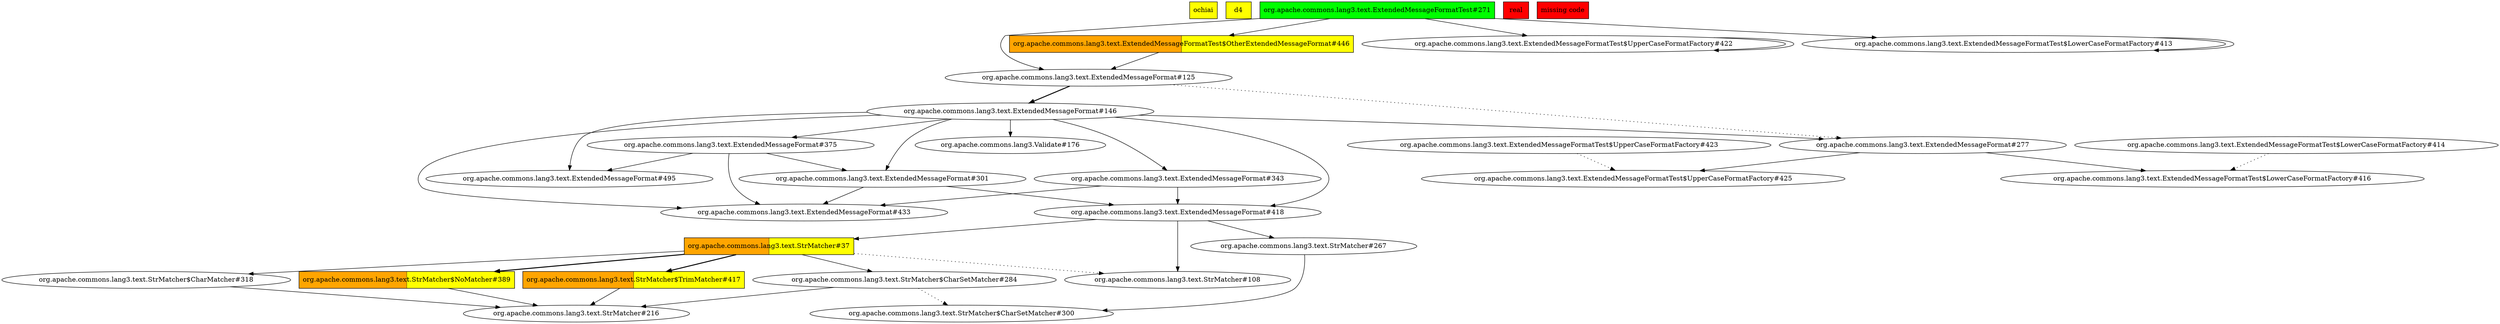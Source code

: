 digraph enhanced {
	"ochiai" [style=striped shape=box fillcolor="yellow"];
	"d4" [style=striped shape=box fillcolor="yellow"];
	"org.apache.commons.lang3.text.ExtendedMessageFormatTest#271" [style=striped shape=box fillcolor="green"];
	"org.apache.commons.lang3.text.StrMatcher#37" [style=striped shape=box fillcolor="orange:yellow"];
	"org.apache.commons.lang3.text.ExtendedMessageFormatTest$OtherExtendedMessageFormat#446" [style=striped shape=box fillcolor="orange:yellow"];
	"org.apache.commons.lang3.text.StrMatcher$NoMatcher#389" [style=striped shape=box fillcolor="orange:yellow"];
	"org.apache.commons.lang3.text.StrMatcher$TrimMatcher#417" [style=striped shape=box fillcolor="orange:yellow"];
	"real" [style=striped shape=box fillcolor="red"];
	"missing code" [style=striped shape=box fillcolor="red"];
	"org.apache.commons.lang3.text.StrMatcher#37" -> "org.apache.commons.lang3.text.StrMatcher$CharMatcher#318";
	"org.apache.commons.lang3.text.ExtendedMessageFormat#418" -> "org.apache.commons.lang3.text.StrMatcher#37";
	"org.apache.commons.lang3.text.ExtendedMessageFormatTest#271" -> "org.apache.commons.lang3.text.ExtendedMessageFormatTest$OtherExtendedMessageFormat#446";
	"org.apache.commons.lang3.text.StrMatcher#37" -> "org.apache.commons.lang3.text.StrMatcher$NoMatcher#389" [style=bold];
	"org.apache.commons.lang3.text.ExtendedMessageFormat#418" -> "org.apache.commons.lang3.text.StrMatcher#267";
	"org.apache.commons.lang3.text.ExtendedMessageFormat#146" -> "org.apache.commons.lang3.text.ExtendedMessageFormat#418";
	"org.apache.commons.lang3.text.ExtendedMessageFormat#343" -> "org.apache.commons.lang3.text.ExtendedMessageFormat#418";
	"org.apache.commons.lang3.text.ExtendedMessageFormat#301" -> "org.apache.commons.lang3.text.ExtendedMessageFormat#418";
	"org.apache.commons.lang3.text.ExtendedMessageFormatTest$UpperCaseFormatFactory#423" -> "org.apache.commons.lang3.text.ExtendedMessageFormatTest$UpperCaseFormatFactory#425" [style=dotted];
	"org.apache.commons.lang3.text.ExtendedMessageFormat#277" -> "org.apache.commons.lang3.text.ExtendedMessageFormatTest$UpperCaseFormatFactory#425";
	"org.apache.commons.lang3.text.StrMatcher#37" -> "org.apache.commons.lang3.text.StrMatcher$TrimMatcher#417" [style=bold];
	"org.apache.commons.lang3.text.ExtendedMessageFormatTest$LowerCaseFormatFactory#414" -> "org.apache.commons.lang3.text.ExtendedMessageFormatTest$LowerCaseFormatFactory#416" [style=dotted];
	"org.apache.commons.lang3.text.ExtendedMessageFormat#277" -> "org.apache.commons.lang3.text.ExtendedMessageFormatTest$LowerCaseFormatFactory#416";
	"org.apache.commons.lang3.text.ExtendedMessageFormatTest#271" -> "org.apache.commons.lang3.text.ExtendedMessageFormatTest$UpperCaseFormatFactory#422";
	"org.apache.commons.lang3.text.ExtendedMessageFormatTest$UpperCaseFormatFactory#422" -> "org.apache.commons.lang3.text.ExtendedMessageFormatTest$UpperCaseFormatFactory#422";
	"org.apache.commons.lang3.text.ExtendedMessageFormat#146" -> "org.apache.commons.lang3.text.ExtendedMessageFormat#375";
	"org.apache.commons.lang3.text.StrMatcher#37" -> "org.apache.commons.lang3.text.StrMatcher$CharSetMatcher#284";
	"org.apache.commons.lang3.text.ExtendedMessageFormat#375" -> "org.apache.commons.lang3.text.ExtendedMessageFormat#495";
	"org.apache.commons.lang3.text.ExtendedMessageFormat#146" -> "org.apache.commons.lang3.text.ExtendedMessageFormat#495";
	"org.apache.commons.lang3.text.ExtendedMessageFormatTest#271" -> "org.apache.commons.lang3.text.ExtendedMessageFormatTest$LowerCaseFormatFactory#413";
	"org.apache.commons.lang3.text.ExtendedMessageFormatTest$LowerCaseFormatFactory#413" -> "org.apache.commons.lang3.text.ExtendedMessageFormatTest$LowerCaseFormatFactory#413";
	"org.apache.commons.lang3.text.StrMatcher$CharSetMatcher#284" -> "org.apache.commons.lang3.text.StrMatcher$CharSetMatcher#300" [style=dotted];
	"org.apache.commons.lang3.text.StrMatcher#267" -> "org.apache.commons.lang3.text.StrMatcher$CharSetMatcher#300";
	"org.apache.commons.lang3.text.StrMatcher$CharMatcher#318" -> "org.apache.commons.lang3.text.StrMatcher#216";
	"org.apache.commons.lang3.text.StrMatcher$CharSetMatcher#284" -> "org.apache.commons.lang3.text.StrMatcher#216";
	"org.apache.commons.lang3.text.StrMatcher$NoMatcher#389" -> "org.apache.commons.lang3.text.StrMatcher#216";
	"org.apache.commons.lang3.text.StrMatcher$TrimMatcher#417" -> "org.apache.commons.lang3.text.StrMatcher#216";
	"org.apache.commons.lang3.text.ExtendedMessageFormat#146" -> "org.apache.commons.lang3.Validate#176";
	"org.apache.commons.lang3.text.StrMatcher#37" -> "org.apache.commons.lang3.text.StrMatcher#108" [style=dotted];
	"org.apache.commons.lang3.text.ExtendedMessageFormat#418" -> "org.apache.commons.lang3.text.StrMatcher#108";
	"org.apache.commons.lang3.text.ExtendedMessageFormat#125" -> "org.apache.commons.lang3.text.ExtendedMessageFormat#146" [style=bold];
	"org.apache.commons.lang3.text.ExtendedMessageFormat#146" -> "org.apache.commons.lang3.text.ExtendedMessageFormat#277";
	"org.apache.commons.lang3.text.ExtendedMessageFormat#125" -> "org.apache.commons.lang3.text.ExtendedMessageFormat#277" [style=dotted];
	"org.apache.commons.lang3.text.ExtendedMessageFormat#146" -> "org.apache.commons.lang3.text.ExtendedMessageFormat#343";
	"org.apache.commons.lang3.text.ExtendedMessageFormat#375" -> "org.apache.commons.lang3.text.ExtendedMessageFormat#301";
	"org.apache.commons.lang3.text.ExtendedMessageFormat#146" -> "org.apache.commons.lang3.text.ExtendedMessageFormat#301";
	"org.apache.commons.lang3.text.ExtendedMessageFormat#375" -> "org.apache.commons.lang3.text.ExtendedMessageFormat#433";
	"org.apache.commons.lang3.text.ExtendedMessageFormat#146" -> "org.apache.commons.lang3.text.ExtendedMessageFormat#433";
	"org.apache.commons.lang3.text.ExtendedMessageFormat#343" -> "org.apache.commons.lang3.text.ExtendedMessageFormat#433";
	"org.apache.commons.lang3.text.ExtendedMessageFormat#301" -> "org.apache.commons.lang3.text.ExtendedMessageFormat#433";
	"org.apache.commons.lang3.text.ExtendedMessageFormatTest#271" -> "org.apache.commons.lang3.text.ExtendedMessageFormat#125";
	"org.apache.commons.lang3.text.ExtendedMessageFormatTest$OtherExtendedMessageFormat#446" -> "org.apache.commons.lang3.text.ExtendedMessageFormat#125";
}
